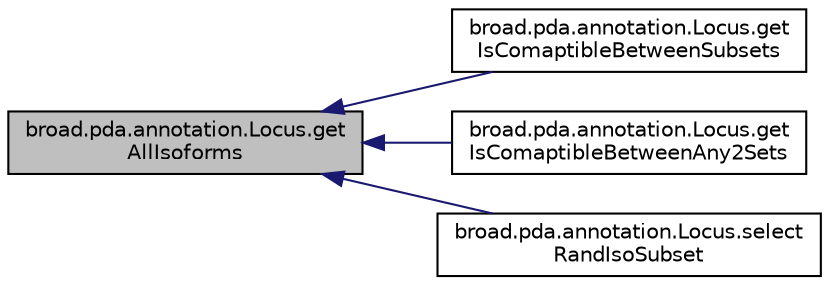 digraph "broad.pda.annotation.Locus.getAllIsoforms"
{
  edge [fontname="Helvetica",fontsize="10",labelfontname="Helvetica",labelfontsize="10"];
  node [fontname="Helvetica",fontsize="10",shape=record];
  rankdir="LR";
  Node1 [label="broad.pda.annotation.Locus.get\lAllIsoforms",height=0.2,width=0.4,color="black", fillcolor="grey75", style="filled" fontcolor="black"];
  Node1 -> Node2 [dir="back",color="midnightblue",fontsize="10",style="solid"];
  Node2 [label="broad.pda.annotation.Locus.get\lIsComaptibleBetweenSubsets",height=0.2,width=0.4,color="black", fillcolor="white", style="filled",URL="$classbroad_1_1pda_1_1annotation_1_1_locus.html#aca7ea4321216f5ca4124c8e5a879cb2d"];
  Node1 -> Node3 [dir="back",color="midnightblue",fontsize="10",style="solid"];
  Node3 [label="broad.pda.annotation.Locus.get\lIsComaptibleBetweenAny2Sets",height=0.2,width=0.4,color="black", fillcolor="white", style="filled",URL="$classbroad_1_1pda_1_1annotation_1_1_locus.html#a75dbd05a84b105dc531219db343f260d"];
  Node1 -> Node4 [dir="back",color="midnightblue",fontsize="10",style="solid"];
  Node4 [label="broad.pda.annotation.Locus.select\lRandIsoSubset",height=0.2,width=0.4,color="black", fillcolor="white", style="filled",URL="$classbroad_1_1pda_1_1annotation_1_1_locus.html#a5b93959c80e50de0f2dd758c382a74d2"];
}
